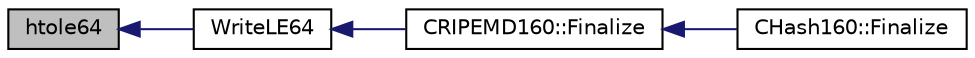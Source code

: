 digraph "htole64"
{
  edge [fontname="Helvetica",fontsize="10",labelfontname="Helvetica",labelfontsize="10"];
  node [fontname="Helvetica",fontsize="10",shape=record];
  rankdir="LR";
  Node150 [label="htole64",height=0.2,width=0.4,color="black", fillcolor="grey75", style="filled", fontcolor="black"];
  Node150 -> Node151 [dir="back",color="midnightblue",fontsize="10",style="solid",fontname="Helvetica"];
  Node151 [label="WriteLE64",height=0.2,width=0.4,color="black", fillcolor="white", style="filled",URL="$dc/d54/common_8h.html#aef646eecb56770ade3133c9e7fb041a9"];
  Node151 -> Node152 [dir="back",color="midnightblue",fontsize="10",style="solid",fontname="Helvetica"];
  Node152 [label="CRIPEMD160::Finalize",height=0.2,width=0.4,color="black", fillcolor="white", style="filled",URL="$d2/d84/class_c_r_i_p_e_m_d160.html#a2a11566fbf9d1339b819833313fc4e51"];
  Node152 -> Node153 [dir="back",color="midnightblue",fontsize="10",style="solid",fontname="Helvetica"];
  Node153 [label="CHash160::Finalize",height=0.2,width=0.4,color="black", fillcolor="white", style="filled",URL="$d4/d9c/class_c_hash160.html#a9bb08e1772002ae1a5d85017ba7952ee"];
}
